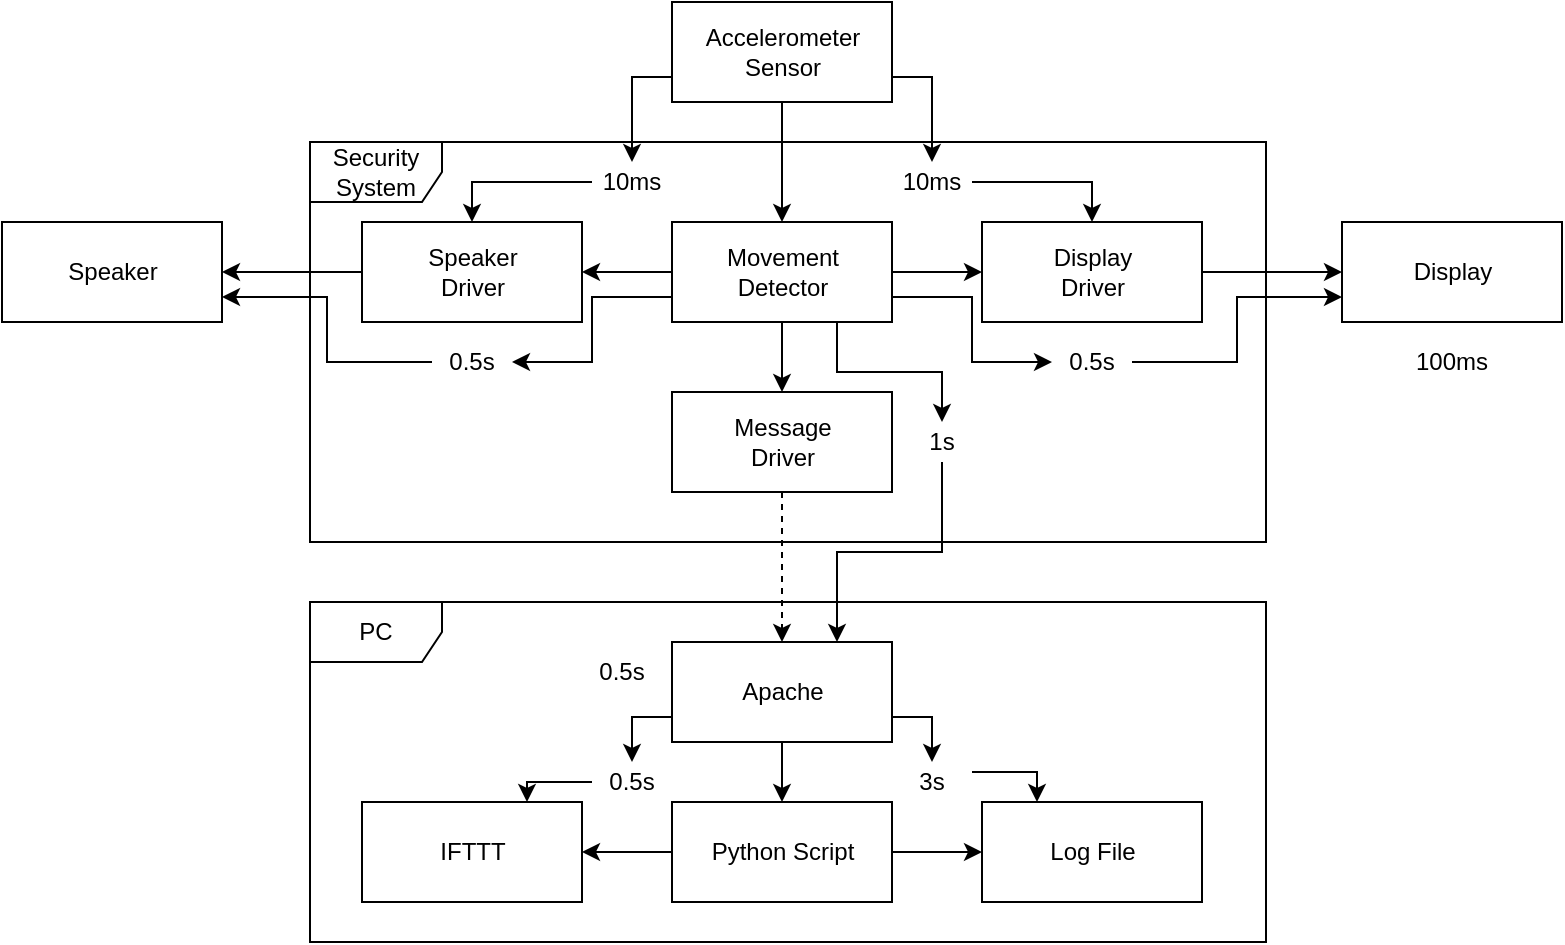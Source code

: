 <mxfile version="12.1.9" type="device" pages="1"><diagram id="KgNtq9fz4N_qxAlq5LdL" name="Page-1"><mxGraphModel dx="1422" dy="713" grid="1" gridSize="10" guides="1" tooltips="1" connect="1" arrows="1" fold="1" page="1" pageScale="1" pageWidth="850" pageHeight="1100" math="0" shadow="0"><root><mxCell id="0"/><mxCell id="1" parent="0"/><mxCell id="ZRiAFa9oz6VbljWvmLh_-3" value="PC" style="shape=umlFrame;whiteSpace=wrap;html=1;width=66;height=30;" parent="1" vertex="1"><mxGeometry x="189" y="340" width="478" height="170" as="geometry"/></mxCell><mxCell id="U1RmN5qdxOTOBWA4jPMZ-12" value="Security&lt;br&gt;System" style="shape=umlFrame;whiteSpace=wrap;html=1;width=66;height=30;" parent="1" vertex="1"><mxGeometry x="189" y="110" width="478" height="200" as="geometry"/></mxCell><mxCell id="U1RmN5qdxOTOBWA4jPMZ-13" style="edgeStyle=orthogonalEdgeStyle;rounded=0;orthogonalLoop=1;jettySize=auto;html=1;exitX=1;exitY=0.5;exitDx=0;exitDy=0;entryX=0;entryY=0.5;entryDx=0;entryDy=0;" parent="1" source="U1RmN5qdxOTOBWA4jPMZ-1" target="U1RmN5qdxOTOBWA4jPMZ-5" edge="1"><mxGeometry relative="1" as="geometry"/></mxCell><mxCell id="U1RmN5qdxOTOBWA4jPMZ-1" value="Display&lt;br&gt;Driver" style="html=1;" parent="1" vertex="1"><mxGeometry x="525" y="150" width="110" height="50" as="geometry"/></mxCell><mxCell id="U1RmN5qdxOTOBWA4jPMZ-14" style="edgeStyle=orthogonalEdgeStyle;rounded=0;orthogonalLoop=1;jettySize=auto;html=1;exitX=1;exitY=0.5;exitDx=0;exitDy=0;entryX=0;entryY=0.5;entryDx=0;entryDy=0;" parent="1" source="U1RmN5qdxOTOBWA4jPMZ-2" target="U1RmN5qdxOTOBWA4jPMZ-1" edge="1"><mxGeometry relative="1" as="geometry"/></mxCell><mxCell id="U1RmN5qdxOTOBWA4jPMZ-15" style="edgeStyle=orthogonalEdgeStyle;rounded=0;orthogonalLoop=1;jettySize=auto;html=1;exitX=0.5;exitY=1;exitDx=0;exitDy=0;entryX=0.5;entryY=0;entryDx=0;entryDy=0;" parent="1" source="U1RmN5qdxOTOBWA4jPMZ-2" target="U1RmN5qdxOTOBWA4jPMZ-4" edge="1"><mxGeometry relative="1" as="geometry"/></mxCell><mxCell id="U1RmN5qdxOTOBWA4jPMZ-16" style="edgeStyle=orthogonalEdgeStyle;rounded=0;orthogonalLoop=1;jettySize=auto;html=1;exitX=0;exitY=0.5;exitDx=0;exitDy=0;entryX=1;entryY=0.5;entryDx=0;entryDy=0;" parent="1" source="U1RmN5qdxOTOBWA4jPMZ-2" target="U1RmN5qdxOTOBWA4jPMZ-3" edge="1"><mxGeometry relative="1" as="geometry"/></mxCell><mxCell id="BL8oabPgN-Vh3eKVbITU-14" style="edgeStyle=orthogonalEdgeStyle;rounded=0;orthogonalLoop=1;jettySize=auto;html=1;exitX=0;exitY=0.75;exitDx=0;exitDy=0;entryX=1;entryY=0.5;entryDx=0;entryDy=0;" edge="1" parent="1" source="U1RmN5qdxOTOBWA4jPMZ-2" target="BL8oabPgN-Vh3eKVbITU-7"><mxGeometry relative="1" as="geometry"/></mxCell><mxCell id="BL8oabPgN-Vh3eKVbITU-20" style="edgeStyle=orthogonalEdgeStyle;rounded=0;orthogonalLoop=1;jettySize=auto;html=1;exitX=1;exitY=0.75;exitDx=0;exitDy=0;entryX=0;entryY=0.5;entryDx=0;entryDy=0;" edge="1" parent="1" source="U1RmN5qdxOTOBWA4jPMZ-2" target="BL8oabPgN-Vh3eKVbITU-8"><mxGeometry relative="1" as="geometry"/></mxCell><mxCell id="BL8oabPgN-Vh3eKVbITU-22" style="edgeStyle=orthogonalEdgeStyle;rounded=0;orthogonalLoop=1;jettySize=auto;html=1;exitX=0.75;exitY=1;exitDx=0;exitDy=0;entryX=0.5;entryY=0;entryDx=0;entryDy=0;" edge="1" parent="1" source="U1RmN5qdxOTOBWA4jPMZ-2" target="BL8oabPgN-Vh3eKVbITU-10"><mxGeometry relative="1" as="geometry"/></mxCell><mxCell id="U1RmN5qdxOTOBWA4jPMZ-2" value="Movement&lt;br&gt;Detector" style="html=1;" parent="1" vertex="1"><mxGeometry x="370" y="150" width="110" height="50" as="geometry"/></mxCell><mxCell id="U1RmN5qdxOTOBWA4jPMZ-21" style="edgeStyle=orthogonalEdgeStyle;rounded=0;orthogonalLoop=1;jettySize=auto;html=1;exitX=0;exitY=0.5;exitDx=0;exitDy=0;entryX=1;entryY=0.5;entryDx=0;entryDy=0;" parent="1" source="U1RmN5qdxOTOBWA4jPMZ-3" target="U1RmN5qdxOTOBWA4jPMZ-6" edge="1"><mxGeometry relative="1" as="geometry"/></mxCell><mxCell id="U1RmN5qdxOTOBWA4jPMZ-3" value="Speaker&lt;br&gt;Driver" style="html=1;" parent="1" vertex="1"><mxGeometry x="215" y="150" width="110" height="50" as="geometry"/></mxCell><mxCell id="U1RmN5qdxOTOBWA4jPMZ-17" style="edgeStyle=orthogonalEdgeStyle;rounded=0;orthogonalLoop=1;jettySize=auto;html=1;exitX=0.5;exitY=1;exitDx=0;exitDy=0;entryX=0.5;entryY=0;entryDx=0;entryDy=0;dashed=1;" parent="1" source="U1RmN5qdxOTOBWA4jPMZ-4" target="U1RmN5qdxOTOBWA4jPMZ-7" edge="1"><mxGeometry relative="1" as="geometry"/></mxCell><mxCell id="U1RmN5qdxOTOBWA4jPMZ-4" value="Message&lt;br&gt;Driver" style="html=1;" parent="1" vertex="1"><mxGeometry x="370" y="235" width="110" height="50" as="geometry"/></mxCell><mxCell id="U1RmN5qdxOTOBWA4jPMZ-5" value="Display" style="html=1;" parent="1" vertex="1"><mxGeometry x="705" y="150" width="110" height="50" as="geometry"/></mxCell><mxCell id="U1RmN5qdxOTOBWA4jPMZ-6" value="Speaker" style="html=1;" parent="1" vertex="1"><mxGeometry x="35" y="150" width="110" height="50" as="geometry"/></mxCell><mxCell id="U1RmN5qdxOTOBWA4jPMZ-18" style="edgeStyle=orthogonalEdgeStyle;rounded=0;orthogonalLoop=1;jettySize=auto;html=1;exitX=0.5;exitY=1;exitDx=0;exitDy=0;entryX=0.5;entryY=0;entryDx=0;entryDy=0;" parent="1" source="U1RmN5qdxOTOBWA4jPMZ-7" target="U1RmN5qdxOTOBWA4jPMZ-8" edge="1"><mxGeometry relative="1" as="geometry"/></mxCell><mxCell id="BL8oabPgN-Vh3eKVbITU-24" style="edgeStyle=orthogonalEdgeStyle;rounded=0;orthogonalLoop=1;jettySize=auto;html=1;exitX=1;exitY=0.75;exitDx=0;exitDy=0;entryX=0.5;entryY=0;entryDx=0;entryDy=0;" edge="1" parent="1" source="U1RmN5qdxOTOBWA4jPMZ-7" target="BL8oabPgN-Vh3eKVbITU-11"><mxGeometry relative="1" as="geometry"/></mxCell><mxCell id="BL8oabPgN-Vh3eKVbITU-26" style="edgeStyle=orthogonalEdgeStyle;rounded=0;orthogonalLoop=1;jettySize=auto;html=1;exitX=0;exitY=0.75;exitDx=0;exitDy=0;entryX=0.5;entryY=0;entryDx=0;entryDy=0;" edge="1" parent="1" source="U1RmN5qdxOTOBWA4jPMZ-7" target="BL8oabPgN-Vh3eKVbITU-13"><mxGeometry relative="1" as="geometry"/></mxCell><mxCell id="U1RmN5qdxOTOBWA4jPMZ-7" value="Apache" style="html=1;" parent="1" vertex="1"><mxGeometry x="370" y="360" width="110" height="50" as="geometry"/></mxCell><mxCell id="U1RmN5qdxOTOBWA4jPMZ-19" style="edgeStyle=orthogonalEdgeStyle;rounded=0;orthogonalLoop=1;jettySize=auto;html=1;exitX=0;exitY=0.5;exitDx=0;exitDy=0;entryX=1;entryY=0.5;entryDx=0;entryDy=0;" parent="1" source="U1RmN5qdxOTOBWA4jPMZ-8" target="U1RmN5qdxOTOBWA4jPMZ-9" edge="1"><mxGeometry relative="1" as="geometry"/></mxCell><mxCell id="U1RmN5qdxOTOBWA4jPMZ-20" style="edgeStyle=orthogonalEdgeStyle;rounded=0;orthogonalLoop=1;jettySize=auto;html=1;exitX=1;exitY=0.5;exitDx=0;exitDy=0;entryX=0;entryY=0.5;entryDx=0;entryDy=0;" parent="1" source="U1RmN5qdxOTOBWA4jPMZ-8" target="U1RmN5qdxOTOBWA4jPMZ-10" edge="1"><mxGeometry relative="1" as="geometry"/></mxCell><mxCell id="U1RmN5qdxOTOBWA4jPMZ-8" value="Python Script" style="html=1;" parent="1" vertex="1"><mxGeometry x="370" y="440" width="110" height="50" as="geometry"/></mxCell><mxCell id="U1RmN5qdxOTOBWA4jPMZ-9" value="IFTTT" style="html=1;" parent="1" vertex="1"><mxGeometry x="215" y="440" width="110" height="50" as="geometry"/></mxCell><mxCell id="U1RmN5qdxOTOBWA4jPMZ-10" value="Log File" style="html=1;" parent="1" vertex="1"><mxGeometry x="525" y="440" width="110" height="50" as="geometry"/></mxCell><mxCell id="ZRiAFa9oz6VbljWvmLh_-2" style="edgeStyle=orthogonalEdgeStyle;rounded=0;orthogonalLoop=1;jettySize=auto;html=1;exitX=0.5;exitY=1;exitDx=0;exitDy=0;entryX=0.5;entryY=0;entryDx=0;entryDy=0;" parent="1" source="ZRiAFa9oz6VbljWvmLh_-1" target="U1RmN5qdxOTOBWA4jPMZ-2" edge="1"><mxGeometry relative="1" as="geometry"/></mxCell><mxCell id="BL8oabPgN-Vh3eKVbITU-16" style="edgeStyle=orthogonalEdgeStyle;rounded=0;orthogonalLoop=1;jettySize=auto;html=1;exitX=1;exitY=0.75;exitDx=0;exitDy=0;entryX=0.5;entryY=0;entryDx=0;entryDy=0;" edge="1" parent="1" source="ZRiAFa9oz6VbljWvmLh_-1" target="BL8oabPgN-Vh3eKVbITU-5"><mxGeometry relative="1" as="geometry"/></mxCell><mxCell id="BL8oabPgN-Vh3eKVbITU-18" style="edgeStyle=orthogonalEdgeStyle;rounded=0;orthogonalLoop=1;jettySize=auto;html=1;exitX=0;exitY=0.75;exitDx=0;exitDy=0;entryX=0.5;entryY=0;entryDx=0;entryDy=0;" edge="1" parent="1" source="ZRiAFa9oz6VbljWvmLh_-1" target="BL8oabPgN-Vh3eKVbITU-6"><mxGeometry relative="1" as="geometry"/></mxCell><mxCell id="ZRiAFa9oz6VbljWvmLh_-1" value="Accelerometer&lt;br&gt;Sensor" style="html=1;" parent="1" vertex="1"><mxGeometry x="370" y="40" width="110" height="50" as="geometry"/></mxCell><mxCell id="BL8oabPgN-Vh3eKVbITU-17" style="edgeStyle=orthogonalEdgeStyle;rounded=0;orthogonalLoop=1;jettySize=auto;html=1;exitX=1;exitY=0.5;exitDx=0;exitDy=0;entryX=0.5;entryY=0;entryDx=0;entryDy=0;" edge="1" parent="1" source="BL8oabPgN-Vh3eKVbITU-5" target="U1RmN5qdxOTOBWA4jPMZ-1"><mxGeometry relative="1" as="geometry"/></mxCell><mxCell id="BL8oabPgN-Vh3eKVbITU-5" value="10ms" style="text;html=1;strokeColor=none;fillColor=none;align=center;verticalAlign=middle;whiteSpace=wrap;rounded=0;" vertex="1" parent="1"><mxGeometry x="480" y="120" width="40" height="20" as="geometry"/></mxCell><mxCell id="BL8oabPgN-Vh3eKVbITU-19" style="edgeStyle=orthogonalEdgeStyle;rounded=0;orthogonalLoop=1;jettySize=auto;html=1;exitX=0;exitY=0.5;exitDx=0;exitDy=0;entryX=0.5;entryY=0;entryDx=0;entryDy=0;" edge="1" parent="1" source="BL8oabPgN-Vh3eKVbITU-6" target="U1RmN5qdxOTOBWA4jPMZ-3"><mxGeometry relative="1" as="geometry"/></mxCell><mxCell id="BL8oabPgN-Vh3eKVbITU-6" value="10ms" style="text;html=1;strokeColor=none;fillColor=none;align=center;verticalAlign=middle;whiteSpace=wrap;rounded=0;" vertex="1" parent="1"><mxGeometry x="330" y="120" width="40" height="20" as="geometry"/></mxCell><mxCell id="BL8oabPgN-Vh3eKVbITU-15" style="edgeStyle=orthogonalEdgeStyle;rounded=0;orthogonalLoop=1;jettySize=auto;html=1;exitX=0;exitY=0.5;exitDx=0;exitDy=0;entryX=1;entryY=0.75;entryDx=0;entryDy=0;" edge="1" parent="1" source="BL8oabPgN-Vh3eKVbITU-7" target="U1RmN5qdxOTOBWA4jPMZ-6"><mxGeometry relative="1" as="geometry"/></mxCell><mxCell id="BL8oabPgN-Vh3eKVbITU-7" value="0.5s" style="text;html=1;strokeColor=none;fillColor=none;align=center;verticalAlign=middle;whiteSpace=wrap;rounded=0;" vertex="1" parent="1"><mxGeometry x="250" y="210" width="40" height="20" as="geometry"/></mxCell><mxCell id="BL8oabPgN-Vh3eKVbITU-21" style="edgeStyle=orthogonalEdgeStyle;rounded=0;orthogonalLoop=1;jettySize=auto;html=1;exitX=1;exitY=0.5;exitDx=0;exitDy=0;entryX=0;entryY=0.75;entryDx=0;entryDy=0;" edge="1" parent="1" source="BL8oabPgN-Vh3eKVbITU-8" target="U1RmN5qdxOTOBWA4jPMZ-5"><mxGeometry relative="1" as="geometry"/></mxCell><mxCell id="BL8oabPgN-Vh3eKVbITU-8" value="0.5s" style="text;html=1;strokeColor=none;fillColor=none;align=center;verticalAlign=middle;whiteSpace=wrap;rounded=0;" vertex="1" parent="1"><mxGeometry x="560" y="210" width="40" height="20" as="geometry"/></mxCell><mxCell id="BL8oabPgN-Vh3eKVbITU-9" value="100ms" style="text;html=1;strokeColor=none;fillColor=none;align=center;verticalAlign=middle;whiteSpace=wrap;rounded=0;" vertex="1" parent="1"><mxGeometry x="740" y="210" width="40" height="20" as="geometry"/></mxCell><mxCell id="BL8oabPgN-Vh3eKVbITU-23" style="edgeStyle=orthogonalEdgeStyle;rounded=0;orthogonalLoop=1;jettySize=auto;html=1;exitX=0.5;exitY=1;exitDx=0;exitDy=0;entryX=0.75;entryY=0;entryDx=0;entryDy=0;" edge="1" parent="1" source="BL8oabPgN-Vh3eKVbITU-10" target="U1RmN5qdxOTOBWA4jPMZ-7"><mxGeometry relative="1" as="geometry"/></mxCell><mxCell id="BL8oabPgN-Vh3eKVbITU-10" value="1s" style="text;html=1;strokeColor=none;fillColor=none;align=center;verticalAlign=middle;whiteSpace=wrap;rounded=0;" vertex="1" parent="1"><mxGeometry x="485" y="250" width="40" height="20" as="geometry"/></mxCell><mxCell id="BL8oabPgN-Vh3eKVbITU-25" style="edgeStyle=orthogonalEdgeStyle;rounded=0;orthogonalLoop=1;jettySize=auto;html=1;exitX=1;exitY=0.25;exitDx=0;exitDy=0;entryX=0.25;entryY=0;entryDx=0;entryDy=0;" edge="1" parent="1" source="BL8oabPgN-Vh3eKVbITU-11" target="U1RmN5qdxOTOBWA4jPMZ-10"><mxGeometry relative="1" as="geometry"/></mxCell><mxCell id="BL8oabPgN-Vh3eKVbITU-11" value="3s" style="text;html=1;strokeColor=none;fillColor=none;align=center;verticalAlign=middle;whiteSpace=wrap;rounded=0;" vertex="1" parent="1"><mxGeometry x="480" y="420" width="40" height="20" as="geometry"/></mxCell><mxCell id="BL8oabPgN-Vh3eKVbITU-12" value="0.5s" style="text;html=1;strokeColor=none;fillColor=none;align=center;verticalAlign=middle;whiteSpace=wrap;rounded=0;" vertex="1" parent="1"><mxGeometry x="325" y="365" width="40" height="20" as="geometry"/></mxCell><mxCell id="BL8oabPgN-Vh3eKVbITU-27" style="edgeStyle=orthogonalEdgeStyle;rounded=0;orthogonalLoop=1;jettySize=auto;html=1;exitX=0;exitY=0.5;exitDx=0;exitDy=0;entryX=0.75;entryY=0;entryDx=0;entryDy=0;" edge="1" parent="1" source="BL8oabPgN-Vh3eKVbITU-13" target="U1RmN5qdxOTOBWA4jPMZ-9"><mxGeometry relative="1" as="geometry"/></mxCell><mxCell id="BL8oabPgN-Vh3eKVbITU-13" value="0.5s" style="text;html=1;strokeColor=none;fillColor=none;align=center;verticalAlign=middle;whiteSpace=wrap;rounded=0;" vertex="1" parent="1"><mxGeometry x="330" y="420" width="40" height="20" as="geometry"/></mxCell></root></mxGraphModel></diagram></mxfile>